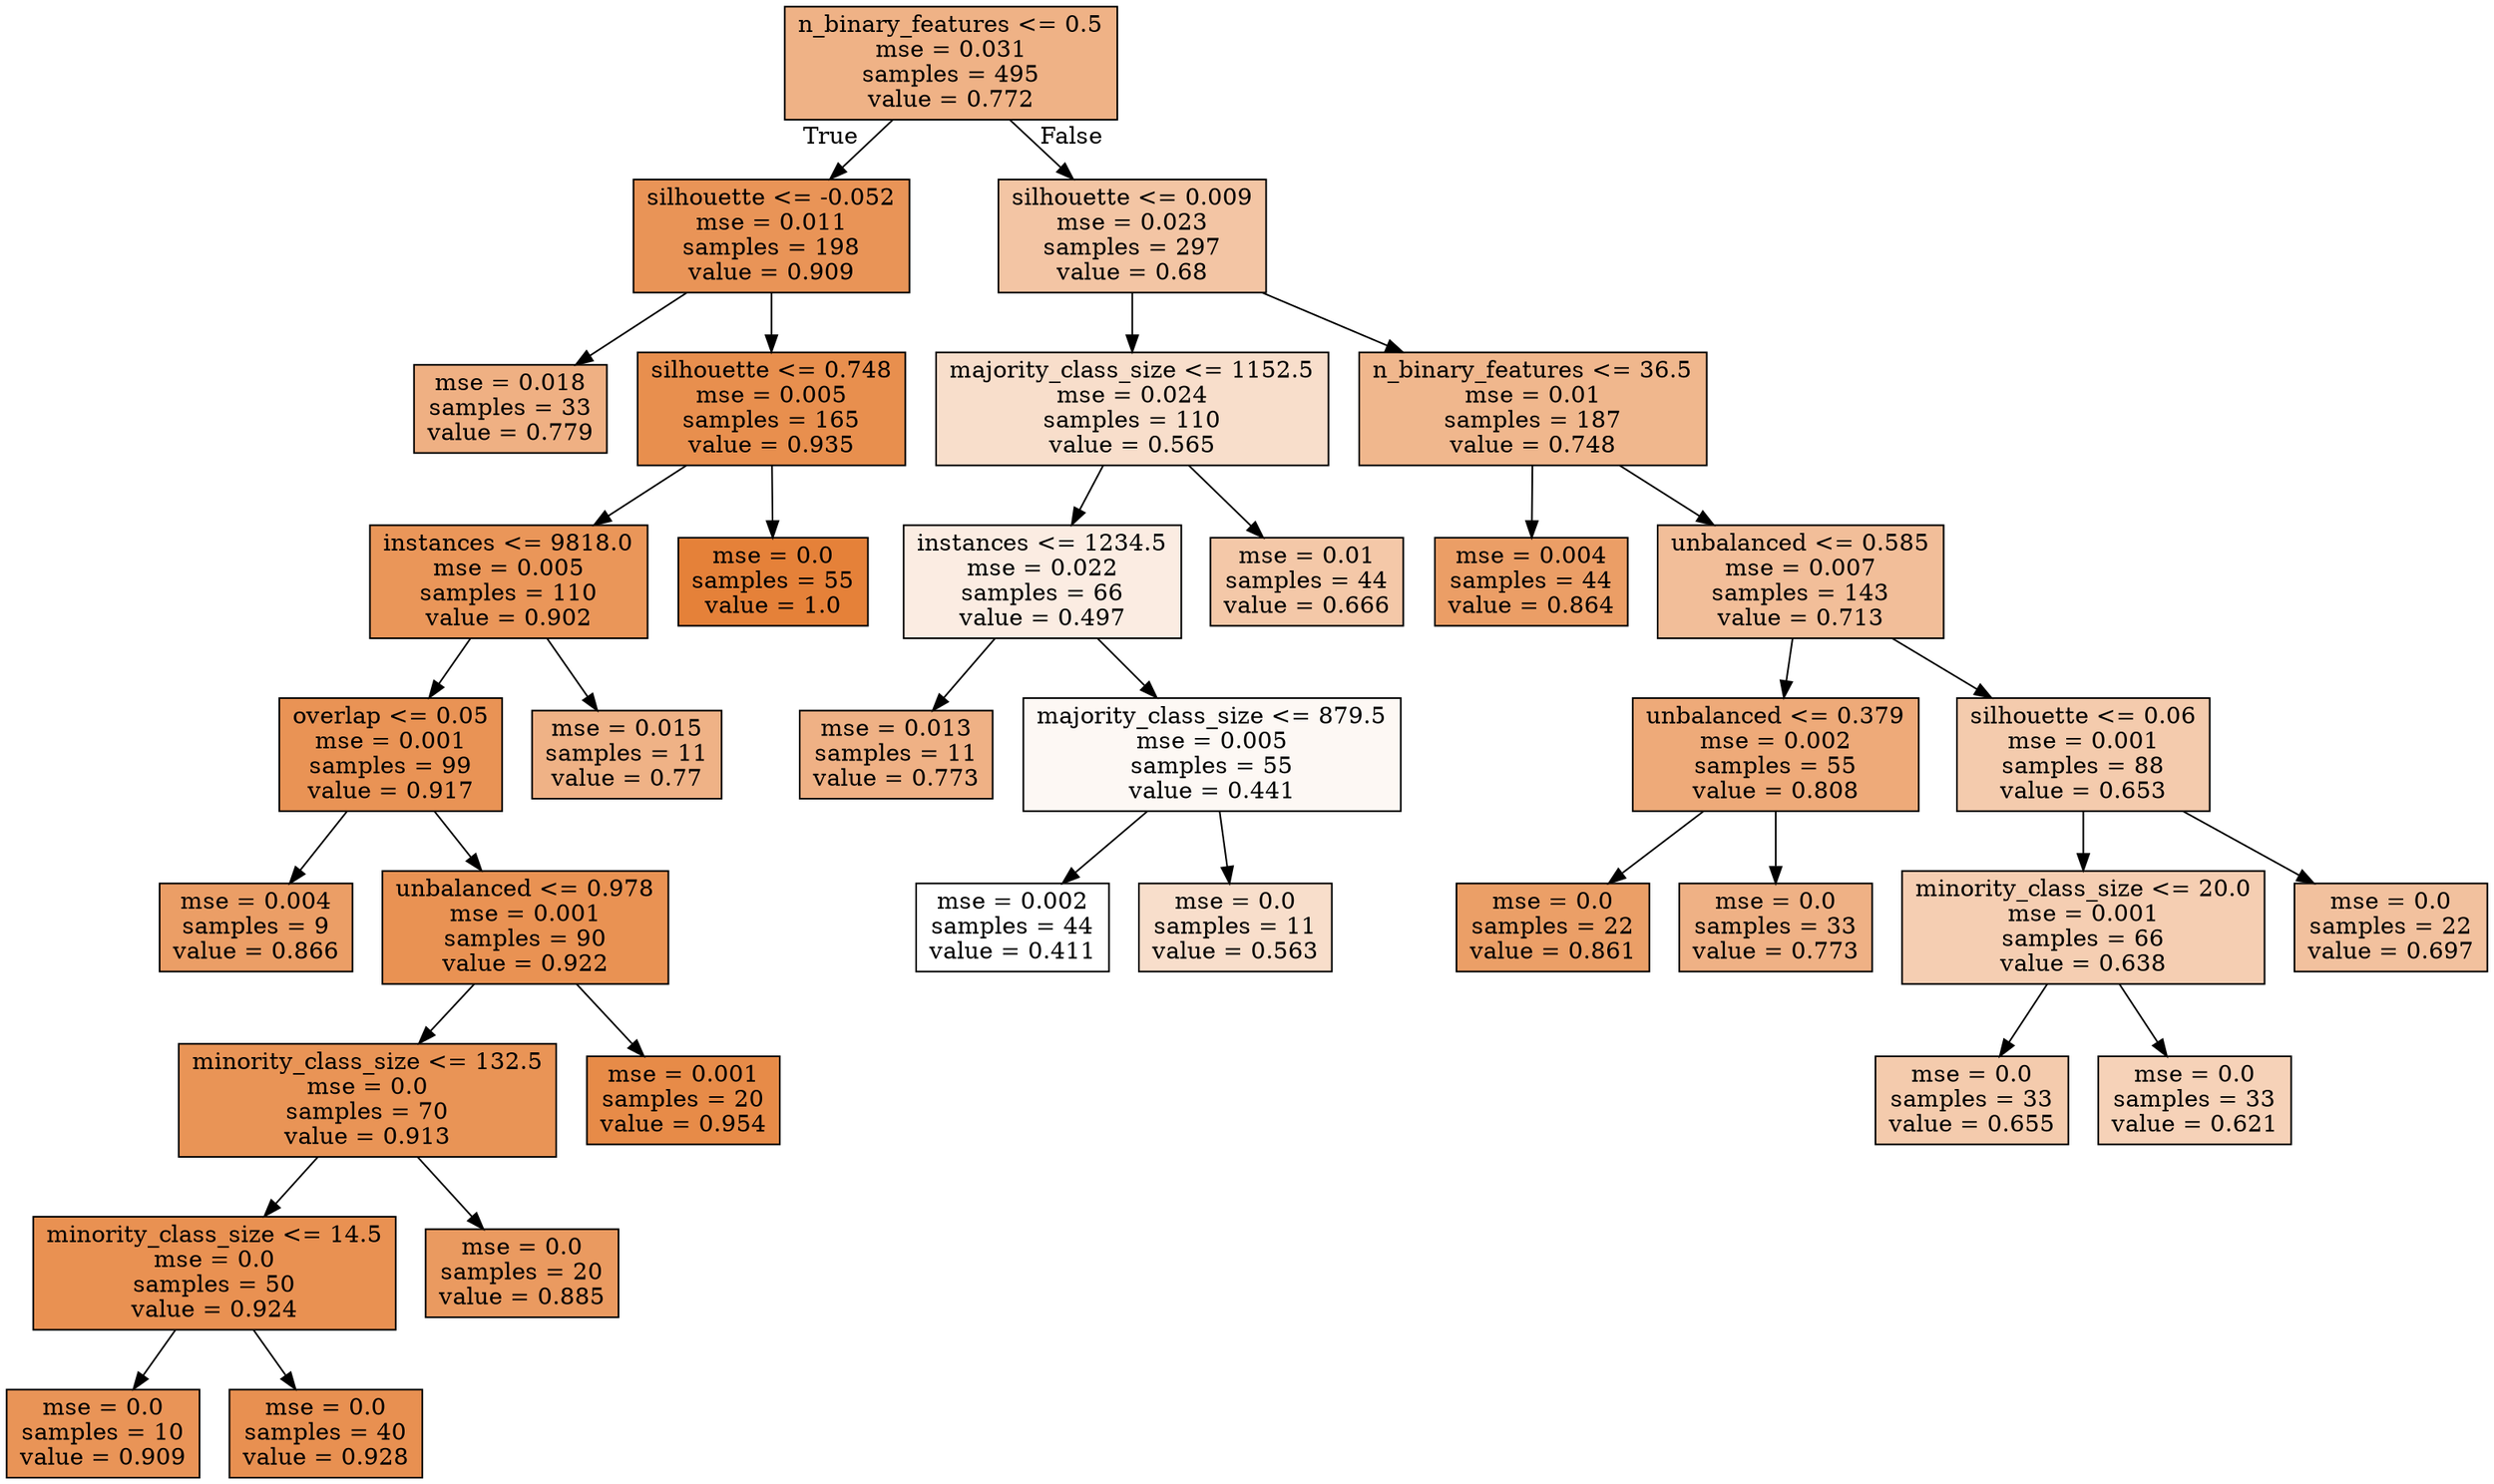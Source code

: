 digraph Tree {
node [shape=box, style="filled", color="black"] ;
0 [label="n_binary_features <= 0.5\nmse = 0.031\nsamples = 495\nvalue = 0.772", fillcolor="#e581399c"] ;
1 [label="silhouette <= -0.052\nmse = 0.011\nsamples = 198\nvalue = 0.909", fillcolor="#e58139d8"] ;
0 -> 1 [labeldistance=2.5, labelangle=45, headlabel="True"] ;
2 [label="mse = 0.018\nsamples = 33\nvalue = 0.779", fillcolor="#e581399f"] ;
1 -> 2 ;
3 [label="silhouette <= 0.748\nmse = 0.005\nsamples = 165\nvalue = 0.935", fillcolor="#e58139e3"] ;
1 -> 3 ;
4 [label="instances <= 9818.0\nmse = 0.005\nsamples = 110\nvalue = 0.902", fillcolor="#e58139d5"] ;
3 -> 4 ;
5 [label="overlap <= 0.05\nmse = 0.001\nsamples = 99\nvalue = 0.917", fillcolor="#e58139db"] ;
4 -> 5 ;
6 [label="mse = 0.004\nsamples = 9\nvalue = 0.866", fillcolor="#e58139c5"] ;
5 -> 6 ;
7 [label="unbalanced <= 0.978\nmse = 0.001\nsamples = 90\nvalue = 0.922", fillcolor="#e58139dd"] ;
5 -> 7 ;
8 [label="minority_class_size <= 132.5\nmse = 0.0\nsamples = 70\nvalue = 0.913", fillcolor="#e58139d9"] ;
7 -> 8 ;
9 [label="minority_class_size <= 14.5\nmse = 0.0\nsamples = 50\nvalue = 0.924", fillcolor="#e58139de"] ;
8 -> 9 ;
10 [label="mse = 0.0\nsamples = 10\nvalue = 0.909", fillcolor="#e58139d8"] ;
9 -> 10 ;
11 [label="mse = 0.0\nsamples = 40\nvalue = 0.928", fillcolor="#e58139e0"] ;
9 -> 11 ;
12 [label="mse = 0.0\nsamples = 20\nvalue = 0.885", fillcolor="#e58139cd"] ;
8 -> 12 ;
13 [label="mse = 0.001\nsamples = 20\nvalue = 0.954", fillcolor="#e58139eb"] ;
7 -> 13 ;
14 [label="mse = 0.015\nsamples = 11\nvalue = 0.77", fillcolor="#e581399b"] ;
4 -> 14 ;
15 [label="mse = 0.0\nsamples = 55\nvalue = 1.0", fillcolor="#e58139ff"] ;
3 -> 15 ;
16 [label="silhouette <= 0.009\nmse = 0.023\nsamples = 297\nvalue = 0.68", fillcolor="#e5813975"] ;
0 -> 16 [labeldistance=2.5, labelangle=-45, headlabel="False"] ;
17 [label="majority_class_size <= 1152.5\nmse = 0.024\nsamples = 110\nvalue = 0.565", fillcolor="#e5813942"] ;
16 -> 17 ;
18 [label="instances <= 1234.5\nmse = 0.022\nsamples = 66\nvalue = 0.497", fillcolor="#e5813925"] ;
17 -> 18 ;
19 [label="mse = 0.013\nsamples = 11\nvalue = 0.773", fillcolor="#e581399d"] ;
18 -> 19 ;
20 [label="majority_class_size <= 879.5\nmse = 0.005\nsamples = 55\nvalue = 0.441", fillcolor="#e581390d"] ;
18 -> 20 ;
21 [label="mse = 0.002\nsamples = 44\nvalue = 0.411", fillcolor="#e5813900"] ;
20 -> 21 ;
22 [label="mse = 0.0\nsamples = 11\nvalue = 0.563", fillcolor="#e5813942"] ;
20 -> 22 ;
23 [label="mse = 0.01\nsamples = 44\nvalue = 0.666", fillcolor="#e581396f"] ;
17 -> 23 ;
24 [label="n_binary_features <= 36.5\nmse = 0.01\nsamples = 187\nvalue = 0.748", fillcolor="#e5813992"] ;
16 -> 24 ;
25 [label="mse = 0.004\nsamples = 44\nvalue = 0.864", fillcolor="#e58139c4"] ;
24 -> 25 ;
26 [label="unbalanced <= 0.585\nmse = 0.007\nsamples = 143\nvalue = 0.713", fillcolor="#e5813983"] ;
24 -> 26 ;
27 [label="unbalanced <= 0.379\nmse = 0.002\nsamples = 55\nvalue = 0.808", fillcolor="#e58139ac"] ;
26 -> 27 ;
28 [label="mse = 0.0\nsamples = 22\nvalue = 0.861", fillcolor="#e58139c3"] ;
27 -> 28 ;
29 [label="mse = 0.0\nsamples = 33\nvalue = 0.773", fillcolor="#e581399d"] ;
27 -> 29 ;
30 [label="silhouette <= 0.06\nmse = 0.001\nsamples = 88\nvalue = 0.653", fillcolor="#e5813969"] ;
26 -> 30 ;
31 [label="minority_class_size <= 20.0\nmse = 0.001\nsamples = 66\nvalue = 0.638", fillcolor="#e5813962"] ;
30 -> 31 ;
32 [label="mse = 0.0\nsamples = 33\nvalue = 0.655", fillcolor="#e5813969"] ;
31 -> 32 ;
33 [label="mse = 0.0\nsamples = 33\nvalue = 0.621", fillcolor="#e581395b"] ;
31 -> 33 ;
34 [label="mse = 0.0\nsamples = 22\nvalue = 0.697", fillcolor="#e581397c"] ;
30 -> 34 ;
}